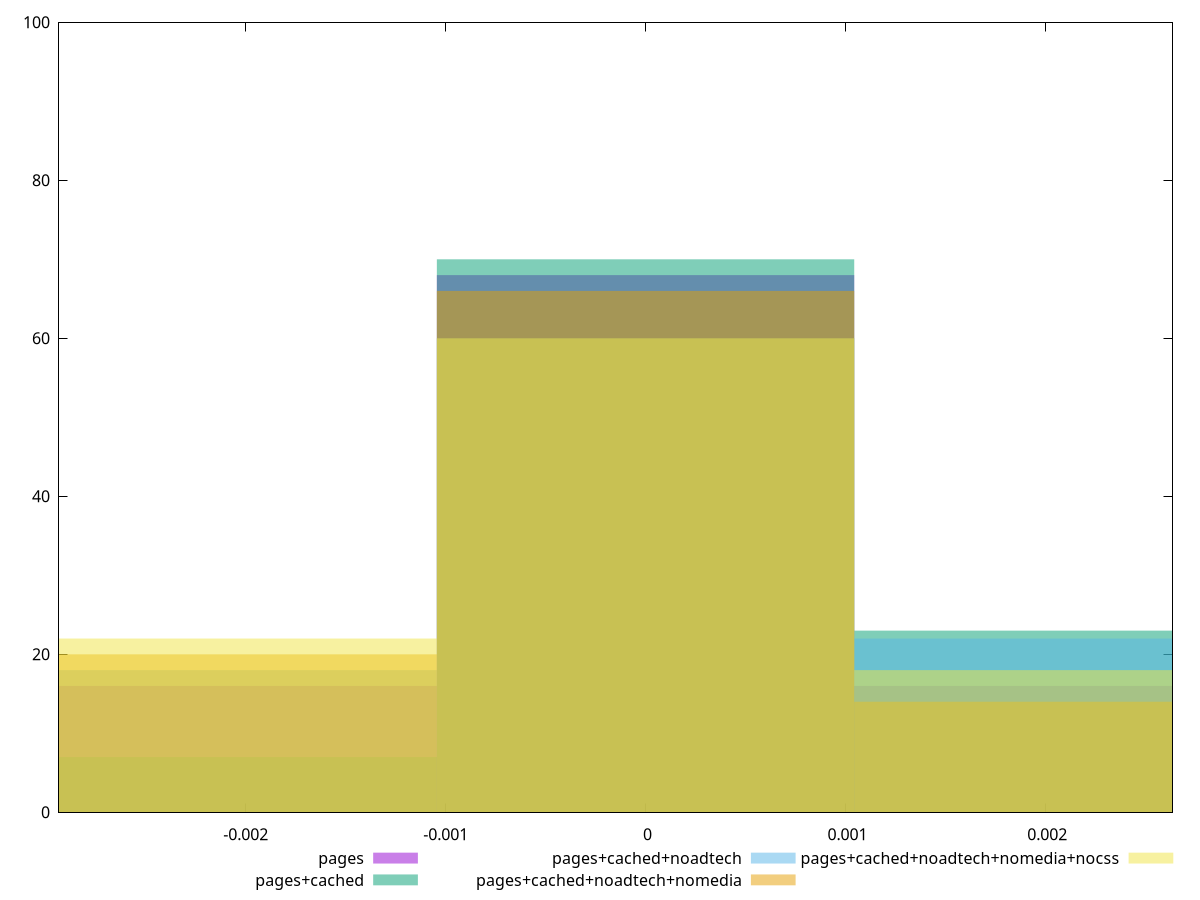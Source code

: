 reset

$pages <<EOF
0 68
0.0020880405399720725 16
-0.0020880405399720725 16
EOF

$pagesCached <<EOF
0.0020880405399720725 23
0 70
-0.0020880405399720725 7
EOF

$pagesCachedNoadtech <<EOF
0.0020880405399720725 22
0 60
-0.0020880405399720725 18
EOF

$pagesCachedNoadtechNomedia <<EOF
-0.0020880405399720725 20
0.0020880405399720725 14
0 66
EOF

$pagesCachedNoadtechNomediaNocss <<EOF
0 60
0.0020880405399720725 18
-0.0020880405399720725 22
EOF

set key outside below
set boxwidth 0.0020880405399720725
set xrange [-0.0029343714347124096:0.0026362597634989465]
set yrange [0:100]
set trange [0:100]
set style fill transparent solid 0.5 noborder
set terminal svg size 640, 530 enhanced background rgb 'white'
set output "report_00013_2021-02-09T12-04-24.940Z/meta/pScore-difference/comparison/histogram/all_raw.svg"

plot $pages title "pages" with boxes, \
     $pagesCached title "pages+cached" with boxes, \
     $pagesCachedNoadtech title "pages+cached+noadtech" with boxes, \
     $pagesCachedNoadtechNomedia title "pages+cached+noadtech+nomedia" with boxes, \
     $pagesCachedNoadtechNomediaNocss title "pages+cached+noadtech+nomedia+nocss" with boxes

reset
